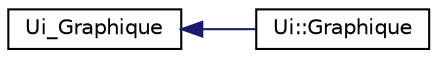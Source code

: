 digraph "Graphe hiérarchique des classes"
{
  edge [fontname="Helvetica",fontsize="10",labelfontname="Helvetica",labelfontsize="10"];
  node [fontname="Helvetica",fontsize="10",shape=record];
  rankdir="LR";
  Node1 [label="Ui_Graphique",height=0.2,width=0.4,color="black", fillcolor="white", style="filled",URL="$class_ui___graphique.html"];
  Node1 -> Node2 [dir="back",color="midnightblue",fontsize="10",style="solid",fontname="Helvetica"];
  Node2 [label="Ui::Graphique",height=0.2,width=0.4,color="black", fillcolor="white", style="filled",URL="$class_ui_1_1_graphique.html"];
}
